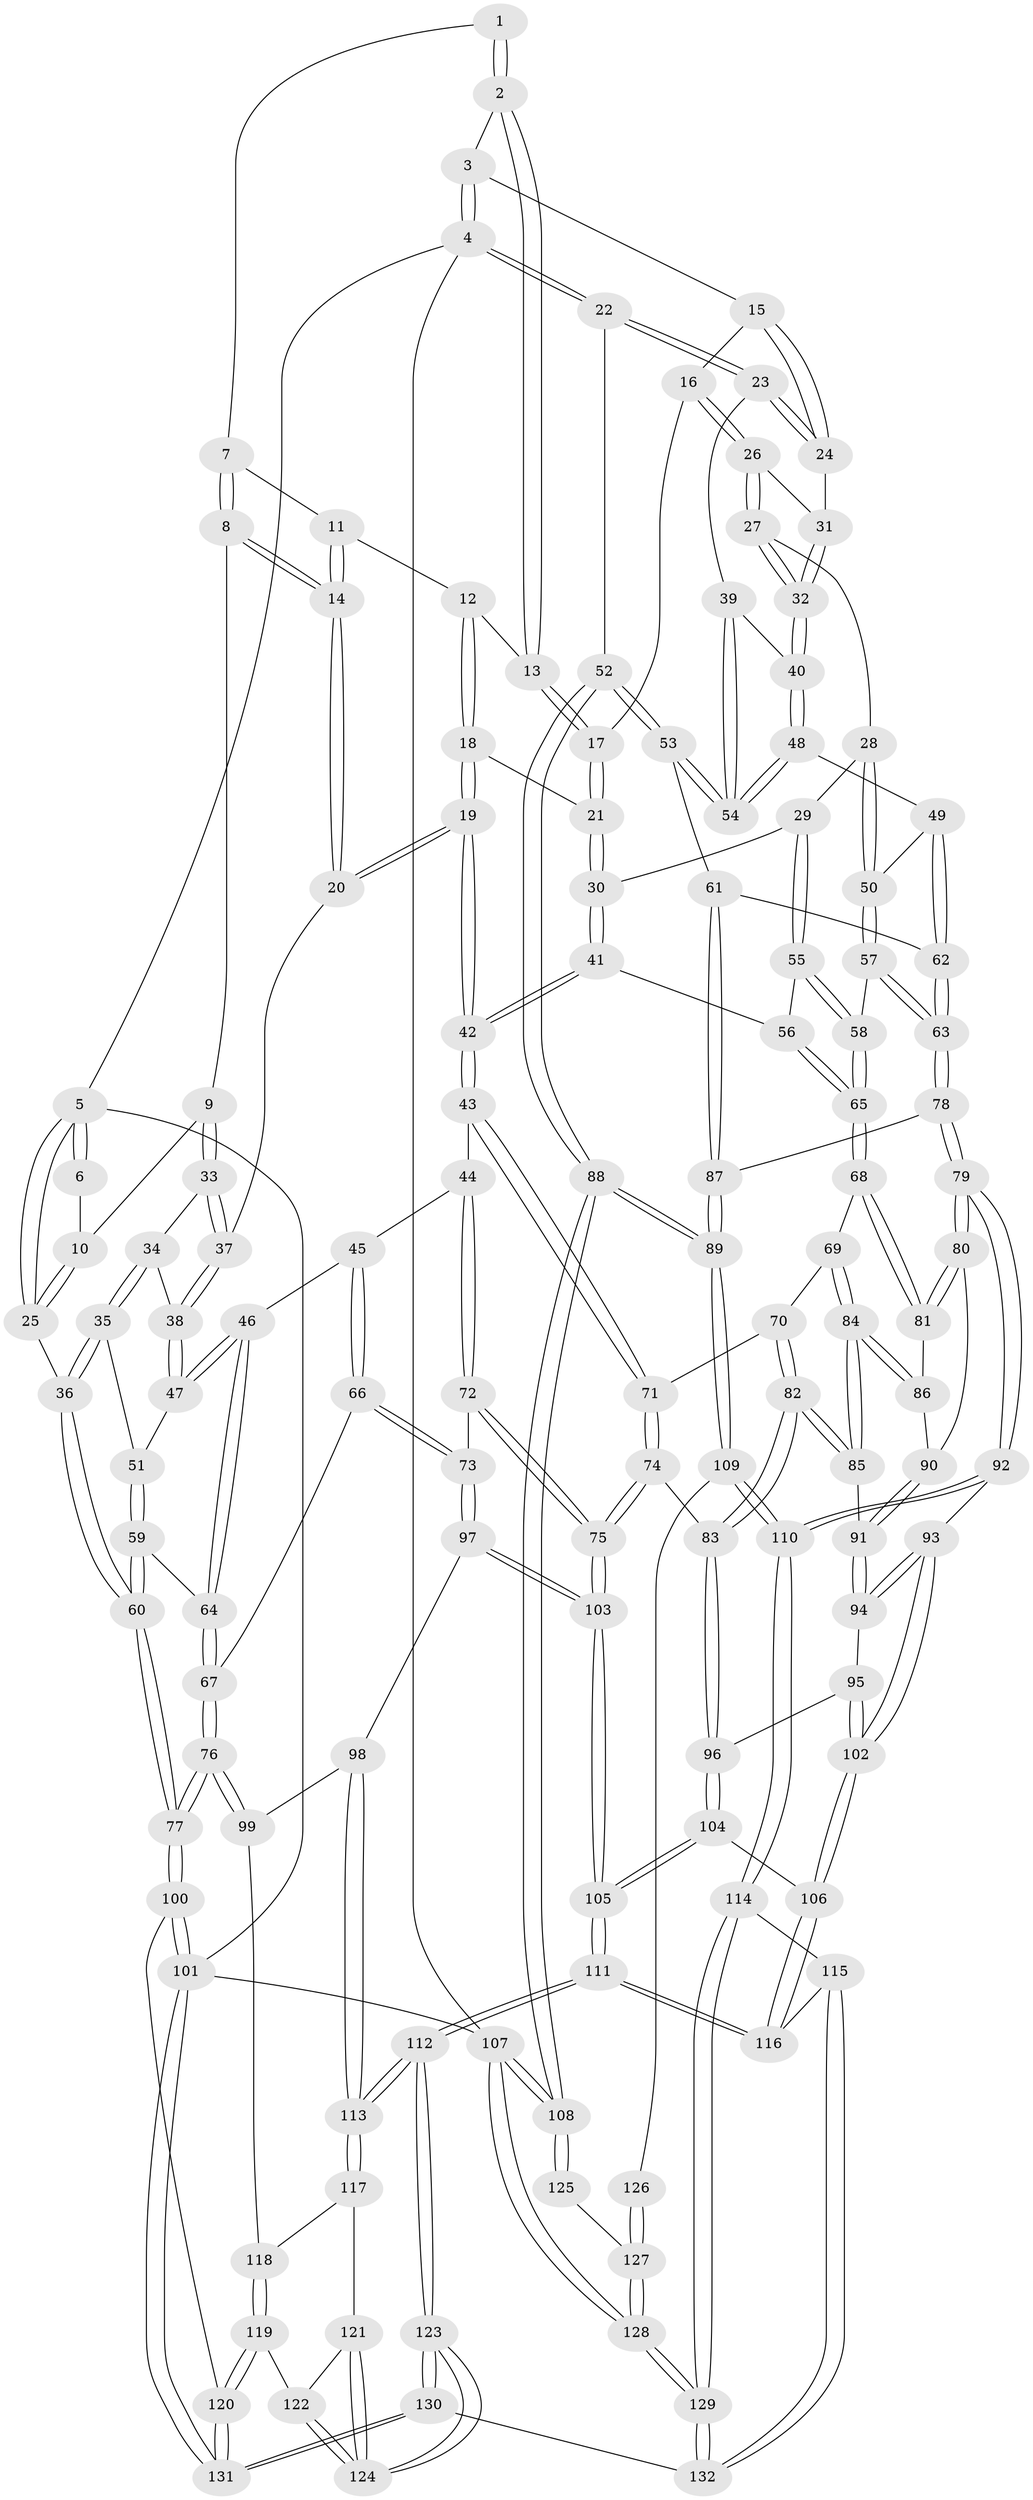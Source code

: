 // Generated by graph-tools (version 1.1) at 2025/27/03/09/25 03:27:07]
// undirected, 132 vertices, 327 edges
graph export_dot {
graph [start="1"]
  node [color=gray90,style=filled];
  1 [pos="+0.2952796702954413+0"];
  2 [pos="+0.6713987281536158+0"];
  3 [pos="+0.9689710301506543+0"];
  4 [pos="+1+0"];
  5 [pos="+0+0"];
  6 [pos="+0.11376390587894347+0"];
  7 [pos="+0.29690163116848906+0"];
  8 [pos="+0.22704693005818058+0.10967216805913829"];
  9 [pos="+0.1335137948574936+0.14400306687366424"];
  10 [pos="+0.10554150145529942+0.10419098199120803"];
  11 [pos="+0.38127434677334904+0.01915141163163141"];
  12 [pos="+0.5083929697172375+0.06014069709801477"];
  13 [pos="+0.6590937683505173+0"];
  14 [pos="+0.37543120442047373+0.19863996877719547"];
  15 [pos="+0.9185474063514607+0.0921409851900262"];
  16 [pos="+0.7241910231765492+0.10214619847740485"];
  17 [pos="+0.693375020105946+0.06552366370462992"];
  18 [pos="+0.4362022151818426+0.19770085339009544"];
  19 [pos="+0.39639442743484204+0.2121255169364385"];
  20 [pos="+0.38249437362948496+0.20757764431941925"];
  21 [pos="+0.5586961133405303+0.2191135011666414"];
  22 [pos="+1+0.24228747350978064"];
  23 [pos="+1+0.23046115170948397"];
  24 [pos="+0.9711406043749711+0.1902161600460044"];
  25 [pos="+0+0"];
  26 [pos="+0.7382550181186668+0.13921679083499036"];
  27 [pos="+0.733769890226724+0.2550914077298607"];
  28 [pos="+0.634403248480904+0.30356217397381163"];
  29 [pos="+0.6228362446395371+0.30601687057298915"];
  30 [pos="+0.5802170632740727+0.2527543067268298"];
  31 [pos="+0.8603262495548127+0.19240594789223966"];
  32 [pos="+0.7955663790926676+0.3092168506225478"];
  33 [pos="+0.12780870429251368+0.15719932428059533"];
  34 [pos="+0.11135654115631816+0.18943879103874056"];
  35 [pos="+0.026477793010477157+0.28132790278191905"];
  36 [pos="+0+0.3738808941457509"];
  37 [pos="+0.29639922620271353+0.2773508882468071"];
  38 [pos="+0.2647792851827275+0.308225057559582"];
  39 [pos="+0.9753546956701573+0.2705109866209168"];
  40 [pos="+0.8044290801690315+0.3221132380342847"];
  41 [pos="+0.44438746126117934+0.38793397594141776"];
  42 [pos="+0.443745552990678+0.38779670289908447"];
  43 [pos="+0.4212537064852032+0.4095994748805824"];
  44 [pos="+0.3213900403580779+0.42994255312080554"];
  45 [pos="+0.27232790207721724+0.4104543139778357"];
  46 [pos="+0.24064995178398413+0.37551020783205963"];
  47 [pos="+0.23852202176447287+0.3700703557932973"];
  48 [pos="+0.8019786945468441+0.35098276728053407"];
  49 [pos="+0.7750743867179902+0.3842496261074979"];
  50 [pos="+0.7455851273142019+0.3982787696297219"];
  51 [pos="+0.1762653127347792+0.3566323383267008"];
  52 [pos="+1+0.47889112296394354"];
  53 [pos="+0.9198857066388503+0.46974492684439284"];
  54 [pos="+0.9105736625062791+0.4375495692887238"];
  55 [pos="+0.6145644852948833+0.3274290153225821"];
  56 [pos="+0.4878076342479468+0.400719228825383"];
  57 [pos="+0.6775684387612991+0.46621520115270243"];
  58 [pos="+0.6545926093258718+0.45697322257199924"];
  59 [pos="+0.11375162816166237+0.4518320248553219"];
  60 [pos="+0+0.41905423706593603"];
  61 [pos="+0.9017697113566046+0.4927363959747577"];
  62 [pos="+0.8209003031166265+0.5074466686109216"];
  63 [pos="+0.7343235792593293+0.5720169496499888"];
  64 [pos="+0.15693167155162416+0.47427245236833654"];
  65 [pos="+0.5576973559332866+0.48508143086475"];
  66 [pos="+0.204421143906114+0.58196982687377"];
  67 [pos="+0.19256743670207757+0.5815584671964505"];
  68 [pos="+0.5573456274452575+0.4862862085973828"];
  69 [pos="+0.49350880603635827+0.5295514997044335"];
  70 [pos="+0.4700166372965584+0.5294507369301193"];
  71 [pos="+0.42161831803196653+0.5058531048762502"];
  72 [pos="+0.3256096562091638+0.6104435711955257"];
  73 [pos="+0.267052592532687+0.6073059276361729"];
  74 [pos="+0.34175324621401754+0.6132494910216594"];
  75 [pos="+0.334324984610507+0.6143397340564299"];
  76 [pos="+0+0.6728793841670607"];
  77 [pos="+0+0.6642357396690037"];
  78 [pos="+0.7265366072700487+0.6245445765611232"];
  79 [pos="+0.7064679786484139+0.6469918893823073"];
  80 [pos="+0.5907851342533189+0.5774764786036989"];
  81 [pos="+0.5643239551868101+0.5206614521715699"];
  82 [pos="+0.43952528748241426+0.6397839997851051"];
  83 [pos="+0.43761562011145255+0.6413372315398634"];
  84 [pos="+0.5020685394316575+0.5946674368749717"];
  85 [pos="+0.48435309333722865+0.6151011919577594"];
  86 [pos="+0.5104557395742766+0.5921384893292672"];
  87 [pos="+0.931609804543956+0.663593893006713"];
  88 [pos="+1+0.8061905614712388"];
  89 [pos="+0.9942617568467844+0.7188327395576277"];
  90 [pos="+0.557459578620624+0.5972028978420184"];
  91 [pos="+0.5486696736473433+0.639864673276907"];
  92 [pos="+0.6956864263664948+0.6752680945689283"];
  93 [pos="+0.6338657561529575+0.6959059402614985"];
  94 [pos="+0.5513203636284417+0.6443946701194165"];
  95 [pos="+0.5080743191117317+0.6782677703069722"];
  96 [pos="+0.44718604511979854+0.6585134791995516"];
  97 [pos="+0.2196479436418187+0.7471267913757642"];
  98 [pos="+0.21332972961852853+0.7517259526223724"];
  99 [pos="+0.0624468105254798+0.7211180549894018"];
  100 [pos="+0+0.8844982507191137"];
  101 [pos="+0+1"];
  102 [pos="+0.5746343127594823+0.7376093285438411"];
  103 [pos="+0.3331122068726631+0.75399301776029"];
  104 [pos="+0.45262757998946757+0.7291600001190246"];
  105 [pos="+0.3741436714437098+0.8415402177736511"];
  106 [pos="+0.5558800454349868+0.7654637077577224"];
  107 [pos="+1+1"];
  108 [pos="+1+0.8155954798007419"];
  109 [pos="+0.7552278712147859+0.8194934526493031"];
  110 [pos="+0.7483593271639964+0.8183277145970802"];
  111 [pos="+0.3756074933401075+0.8887460579836057"];
  112 [pos="+0.3600113217474254+0.9158087682705894"];
  113 [pos="+0.23035731257094758+0.8380110807753567"];
  114 [pos="+0.7398466356782036+0.8279584278404558"];
  115 [pos="+0.6389234703353762+0.9097677945567175"];
  116 [pos="+0.5466180473261472+0.8417789172996212"];
  117 [pos="+0.1868212278504517+0.8464731088290313"];
  118 [pos="+0.1381547771271498+0.8295167417904972"];
  119 [pos="+0.10684027969147226+0.9097390242599209"];
  120 [pos="+0.10311940969797086+0.9129124390297173"];
  121 [pos="+0.17831338266539953+0.8723347318746939"];
  122 [pos="+0.158719037003724+0.9031447330760372"];
  123 [pos="+0.3391535436450676+1"];
  124 [pos="+0.22526899572265544+0.9649765086757149"];
  125 [pos="+0.8836560078916242+0.880141780771456"];
  126 [pos="+0.7613817261050515+0.8249850916785707"];
  127 [pos="+0.8436005166966626+0.9616254347858103"];
  128 [pos="+0.8990799346392192+1"];
  129 [pos="+0.8700644230217667+1"];
  130 [pos="+0.33828414932703066+1"];
  131 [pos="+0.2779889935328508+1"];
  132 [pos="+0.6207514011888356+1"];
  1 -- 2;
  1 -- 2;
  1 -- 7;
  2 -- 3;
  2 -- 13;
  2 -- 13;
  3 -- 4;
  3 -- 4;
  3 -- 15;
  4 -- 5;
  4 -- 22;
  4 -- 22;
  4 -- 107;
  5 -- 6;
  5 -- 6;
  5 -- 25;
  5 -- 25;
  5 -- 101;
  6 -- 10;
  7 -- 8;
  7 -- 8;
  7 -- 11;
  8 -- 9;
  8 -- 14;
  8 -- 14;
  9 -- 10;
  9 -- 33;
  9 -- 33;
  10 -- 25;
  10 -- 25;
  11 -- 12;
  11 -- 14;
  11 -- 14;
  12 -- 13;
  12 -- 18;
  12 -- 18;
  13 -- 17;
  13 -- 17;
  14 -- 20;
  14 -- 20;
  15 -- 16;
  15 -- 24;
  15 -- 24;
  16 -- 17;
  16 -- 26;
  16 -- 26;
  17 -- 21;
  17 -- 21;
  18 -- 19;
  18 -- 19;
  18 -- 21;
  19 -- 20;
  19 -- 20;
  19 -- 42;
  19 -- 42;
  20 -- 37;
  21 -- 30;
  21 -- 30;
  22 -- 23;
  22 -- 23;
  22 -- 52;
  23 -- 24;
  23 -- 24;
  23 -- 39;
  24 -- 31;
  25 -- 36;
  26 -- 27;
  26 -- 27;
  26 -- 31;
  27 -- 28;
  27 -- 32;
  27 -- 32;
  28 -- 29;
  28 -- 50;
  28 -- 50;
  29 -- 30;
  29 -- 55;
  29 -- 55;
  30 -- 41;
  30 -- 41;
  31 -- 32;
  31 -- 32;
  32 -- 40;
  32 -- 40;
  33 -- 34;
  33 -- 37;
  33 -- 37;
  34 -- 35;
  34 -- 35;
  34 -- 38;
  35 -- 36;
  35 -- 36;
  35 -- 51;
  36 -- 60;
  36 -- 60;
  37 -- 38;
  37 -- 38;
  38 -- 47;
  38 -- 47;
  39 -- 40;
  39 -- 54;
  39 -- 54;
  40 -- 48;
  40 -- 48;
  41 -- 42;
  41 -- 42;
  41 -- 56;
  42 -- 43;
  42 -- 43;
  43 -- 44;
  43 -- 71;
  43 -- 71;
  44 -- 45;
  44 -- 72;
  44 -- 72;
  45 -- 46;
  45 -- 66;
  45 -- 66;
  46 -- 47;
  46 -- 47;
  46 -- 64;
  46 -- 64;
  47 -- 51;
  48 -- 49;
  48 -- 54;
  48 -- 54;
  49 -- 50;
  49 -- 62;
  49 -- 62;
  50 -- 57;
  50 -- 57;
  51 -- 59;
  51 -- 59;
  52 -- 53;
  52 -- 53;
  52 -- 88;
  52 -- 88;
  53 -- 54;
  53 -- 54;
  53 -- 61;
  55 -- 56;
  55 -- 58;
  55 -- 58;
  56 -- 65;
  56 -- 65;
  57 -- 58;
  57 -- 63;
  57 -- 63;
  58 -- 65;
  58 -- 65;
  59 -- 60;
  59 -- 60;
  59 -- 64;
  60 -- 77;
  60 -- 77;
  61 -- 62;
  61 -- 87;
  61 -- 87;
  62 -- 63;
  62 -- 63;
  63 -- 78;
  63 -- 78;
  64 -- 67;
  64 -- 67;
  65 -- 68;
  65 -- 68;
  66 -- 67;
  66 -- 73;
  66 -- 73;
  67 -- 76;
  67 -- 76;
  68 -- 69;
  68 -- 81;
  68 -- 81;
  69 -- 70;
  69 -- 84;
  69 -- 84;
  70 -- 71;
  70 -- 82;
  70 -- 82;
  71 -- 74;
  71 -- 74;
  72 -- 73;
  72 -- 75;
  72 -- 75;
  73 -- 97;
  73 -- 97;
  74 -- 75;
  74 -- 75;
  74 -- 83;
  75 -- 103;
  75 -- 103;
  76 -- 77;
  76 -- 77;
  76 -- 99;
  76 -- 99;
  77 -- 100;
  77 -- 100;
  78 -- 79;
  78 -- 79;
  78 -- 87;
  79 -- 80;
  79 -- 80;
  79 -- 92;
  79 -- 92;
  80 -- 81;
  80 -- 81;
  80 -- 90;
  81 -- 86;
  82 -- 83;
  82 -- 83;
  82 -- 85;
  82 -- 85;
  83 -- 96;
  83 -- 96;
  84 -- 85;
  84 -- 85;
  84 -- 86;
  84 -- 86;
  85 -- 91;
  86 -- 90;
  87 -- 89;
  87 -- 89;
  88 -- 89;
  88 -- 89;
  88 -- 108;
  88 -- 108;
  89 -- 109;
  89 -- 109;
  90 -- 91;
  90 -- 91;
  91 -- 94;
  91 -- 94;
  92 -- 93;
  92 -- 110;
  92 -- 110;
  93 -- 94;
  93 -- 94;
  93 -- 102;
  93 -- 102;
  94 -- 95;
  95 -- 96;
  95 -- 102;
  95 -- 102;
  96 -- 104;
  96 -- 104;
  97 -- 98;
  97 -- 103;
  97 -- 103;
  98 -- 99;
  98 -- 113;
  98 -- 113;
  99 -- 118;
  100 -- 101;
  100 -- 101;
  100 -- 120;
  101 -- 131;
  101 -- 131;
  101 -- 107;
  102 -- 106;
  102 -- 106;
  103 -- 105;
  103 -- 105;
  104 -- 105;
  104 -- 105;
  104 -- 106;
  105 -- 111;
  105 -- 111;
  106 -- 116;
  106 -- 116;
  107 -- 108;
  107 -- 108;
  107 -- 128;
  107 -- 128;
  108 -- 125;
  108 -- 125;
  109 -- 110;
  109 -- 110;
  109 -- 126;
  110 -- 114;
  110 -- 114;
  111 -- 112;
  111 -- 112;
  111 -- 116;
  111 -- 116;
  112 -- 113;
  112 -- 113;
  112 -- 123;
  112 -- 123;
  113 -- 117;
  113 -- 117;
  114 -- 115;
  114 -- 129;
  114 -- 129;
  115 -- 116;
  115 -- 132;
  115 -- 132;
  117 -- 118;
  117 -- 121;
  118 -- 119;
  118 -- 119;
  119 -- 120;
  119 -- 120;
  119 -- 122;
  120 -- 131;
  120 -- 131;
  121 -- 122;
  121 -- 124;
  121 -- 124;
  122 -- 124;
  122 -- 124;
  123 -- 124;
  123 -- 124;
  123 -- 130;
  123 -- 130;
  125 -- 127;
  126 -- 127;
  126 -- 127;
  127 -- 128;
  127 -- 128;
  128 -- 129;
  128 -- 129;
  129 -- 132;
  129 -- 132;
  130 -- 131;
  130 -- 131;
  130 -- 132;
}
